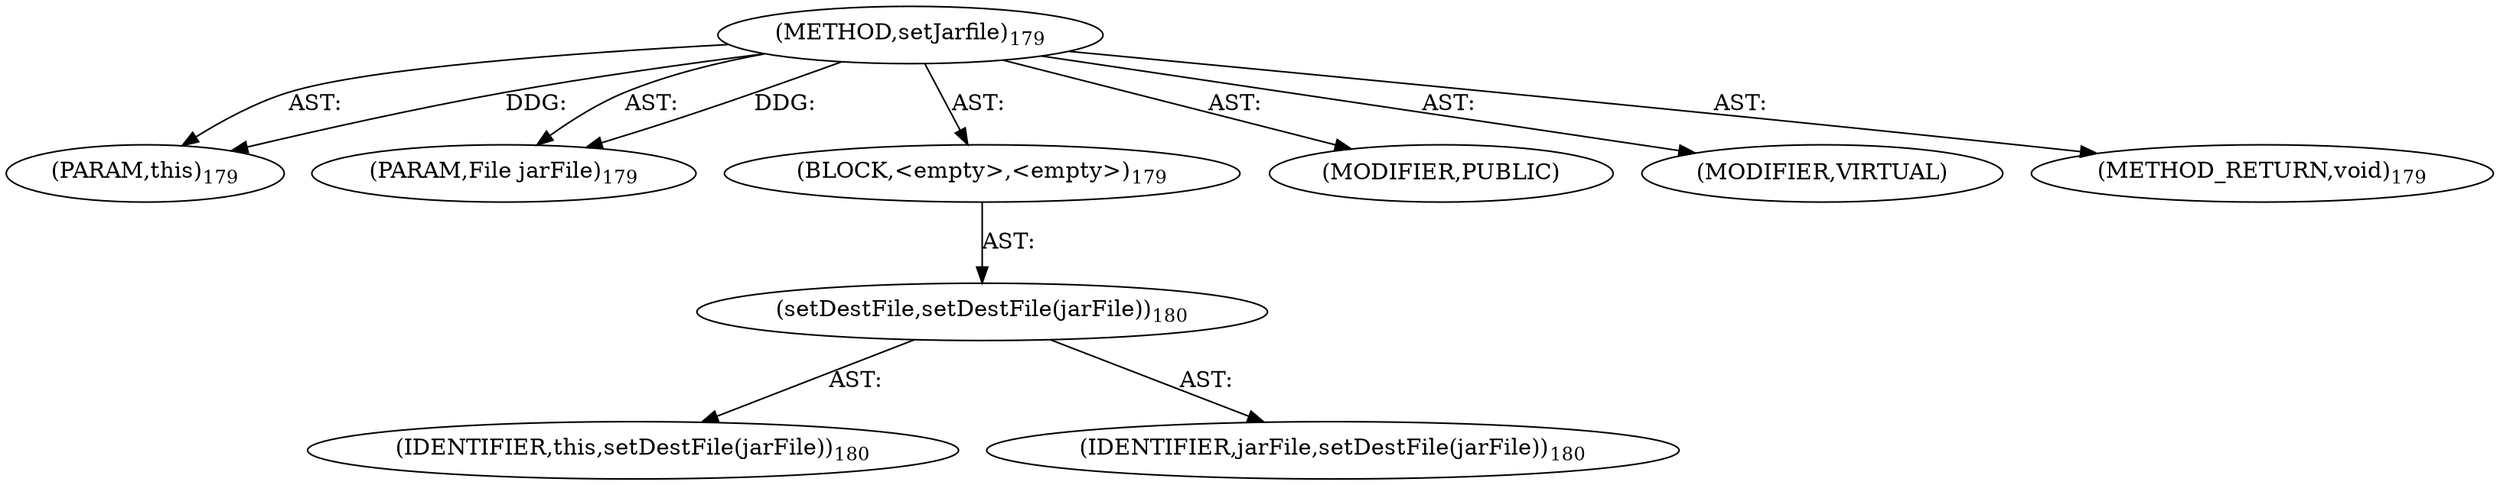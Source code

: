 digraph "setJarfile" {  
"111669149698" [label = <(METHOD,setJarfile)<SUB>179</SUB>> ]
"115964116993" [label = <(PARAM,this)<SUB>179</SUB>> ]
"115964117009" [label = <(PARAM,File jarFile)<SUB>179</SUB>> ]
"25769803778" [label = <(BLOCK,&lt;empty&gt;,&lt;empty&gt;)<SUB>179</SUB>> ]
"30064771089" [label = <(setDestFile,setDestFile(jarFile))<SUB>180</SUB>> ]
"68719476737" [label = <(IDENTIFIER,this,setDestFile(jarFile))<SUB>180</SUB>> ]
"68719476787" [label = <(IDENTIFIER,jarFile,setDestFile(jarFile))<SUB>180</SUB>> ]
"133143986196" [label = <(MODIFIER,PUBLIC)> ]
"133143986197" [label = <(MODIFIER,VIRTUAL)> ]
"128849018882" [label = <(METHOD_RETURN,void)<SUB>179</SUB>> ]
  "111669149698" -> "115964116993"  [ label = "AST: "] 
  "111669149698" -> "115964117009"  [ label = "AST: "] 
  "111669149698" -> "25769803778"  [ label = "AST: "] 
  "111669149698" -> "133143986196"  [ label = "AST: "] 
  "111669149698" -> "133143986197"  [ label = "AST: "] 
  "111669149698" -> "128849018882"  [ label = "AST: "] 
  "25769803778" -> "30064771089"  [ label = "AST: "] 
  "30064771089" -> "68719476737"  [ label = "AST: "] 
  "30064771089" -> "68719476787"  [ label = "AST: "] 
  "111669149698" -> "115964116993"  [ label = "DDG: "] 
  "111669149698" -> "115964117009"  [ label = "DDG: "] 
}
